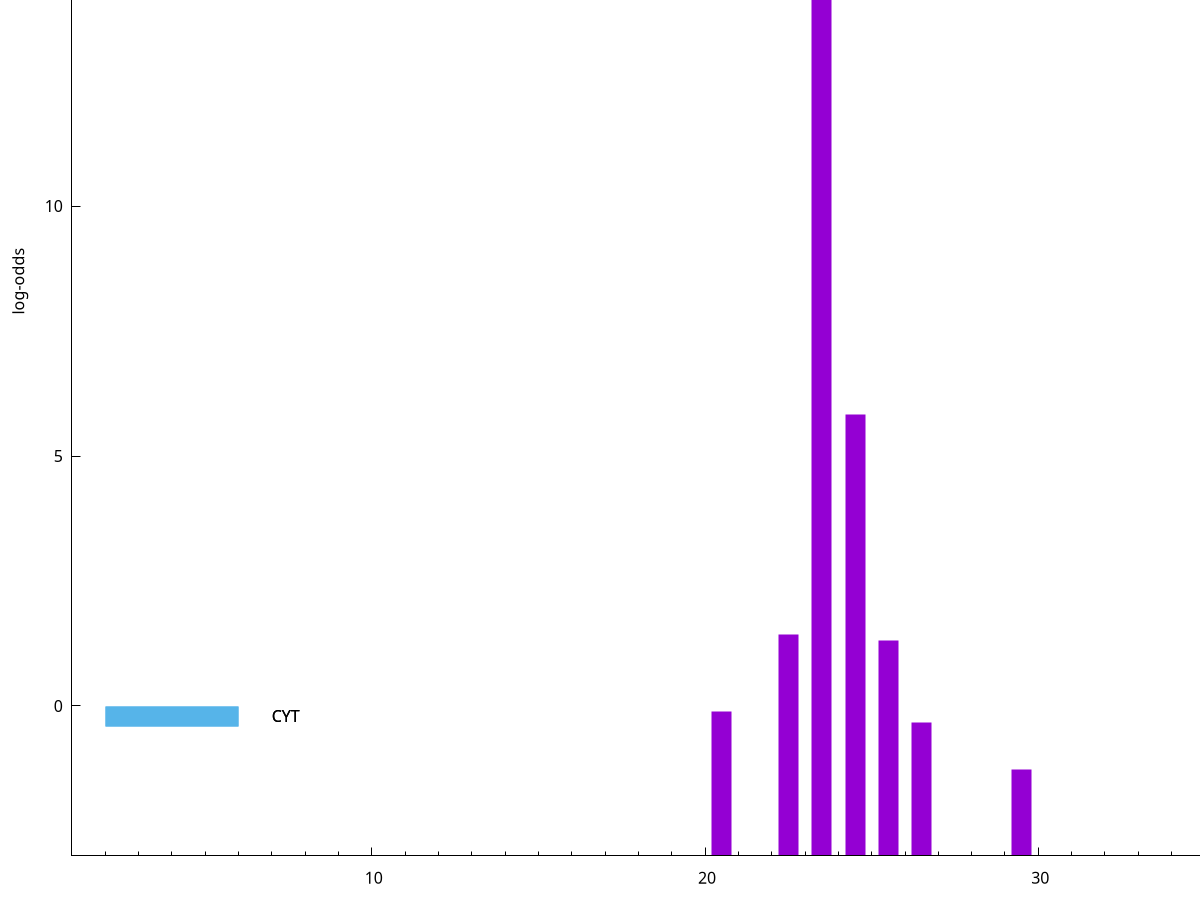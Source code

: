 set title "LipoP predictions for SRR3467249.gff"
set size 2., 1.4
set xrange [1:70] 
set mxtics 10
set yrange [-3:20]
set y2range [0:23]
set ylabel "log-odds"
set term postscript eps color solid "Helvetica" 30
set output "SRR3467249.gff33.eps"
set arrow from 2,17.6108 to 6,17.6108 nohead lt 1 lw 20
set label "SpI" at 7,17.6108
set arrow from 2,-0.200913 to 6,-0.200913 nohead lt 3 lw 20
set label "CYT" at 7,-0.200913
set arrow from 2,-0.200913 to 6,-0.200913 nohead lt 3 lw 20
set label "CYT" at 7,-0.200913
set arrow from 2,17.6108 to 6,17.6108 nohead lt 1 lw 20
set label "SpI" at 7,17.6108
# NOTE: The scores below are the log-odds scores with the threshold
# NOTE: subtracted (a hack to make gnuplot make the histogram all
# NOTE: look nice).
plot "-" axes x1y2 title "" with impulses lt 1 lw 20
23.500000 20.610300
24.500000 8.834680
22.500000 4.437050
25.500000 4.316590
20.500000 2.883035
26.500000 2.663708
29.500000 1.734250
e
exit
